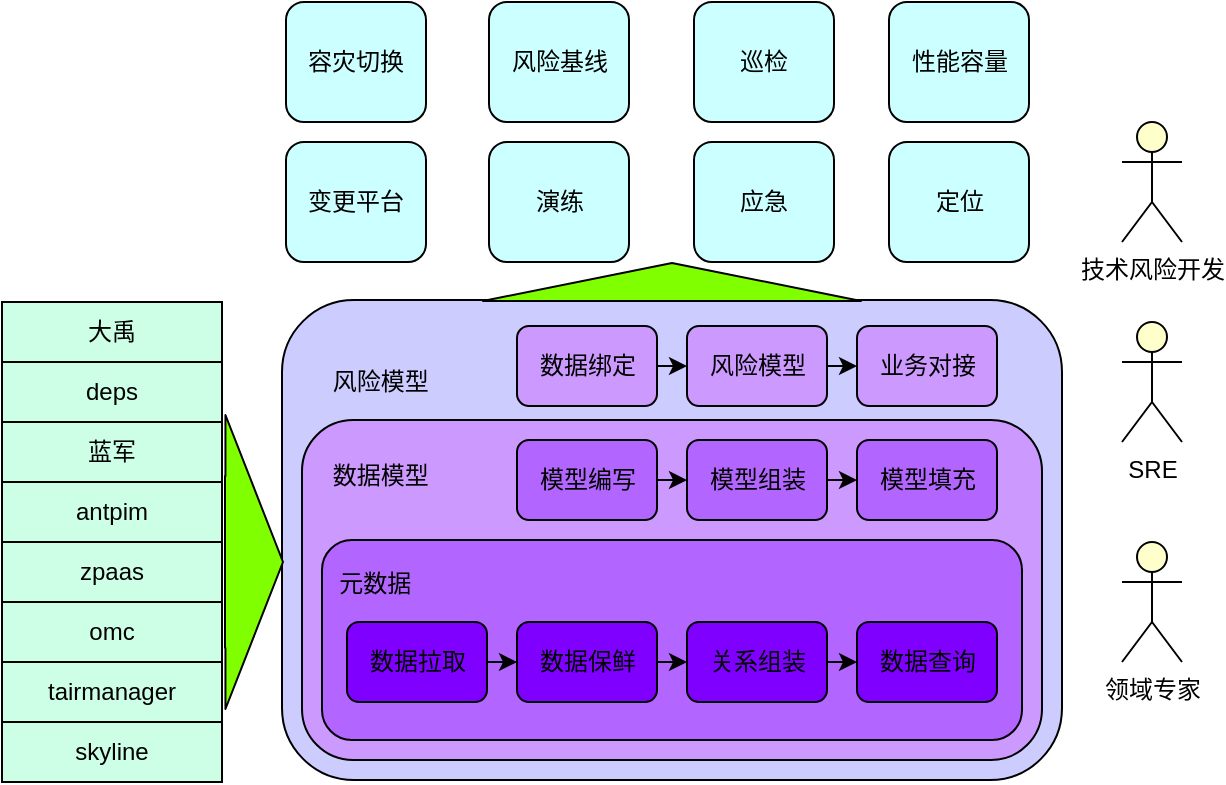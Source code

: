 <mxfile version="12.2.7" type="github" pages="1">
  <diagram id="Gi4XIIo64hKZGPLNM7iN" name="Page-1">
    <mxGraphModel dx="969" dy="740" grid="1" gridSize="10" guides="1" tooltips="1" connect="1" arrows="1" fold="1" page="1" pageScale="1" pageWidth="827" pageHeight="1169" math="0" shadow="0">
      <root>
        <mxCell id="0"/>
        <mxCell id="1" parent="0"/>
        <mxCell id="uvM5kie0KDkV7c-IntWh-2" value="&amp;nbsp; &amp;nbsp; &amp;nbsp; &amp;nbsp;风险模型&lt;br&gt;&lt;br&gt;&lt;br&gt;&lt;br&gt;&lt;br&gt;&lt;br&gt;&lt;br&gt;&lt;br&gt;&lt;br&gt;&lt;br&gt;&lt;br&gt;&lt;br&gt;" style="rounded=1;whiteSpace=wrap;html=1;align=left;fillColor=#CCCCFF;" parent="1" vertex="1">
          <mxGeometry x="160" y="404" width="390" height="240" as="geometry"/>
        </mxCell>
        <mxCell id="uvM5kie0KDkV7c-IntWh-3" value="变更平台" style="rounded=1;whiteSpace=wrap;html=1;fillColor=#CCFFFF;" parent="1" vertex="1">
          <mxGeometry x="162" y="325" width="70" height="60" as="geometry"/>
        </mxCell>
        <mxCell id="uvM5kie0KDkV7c-IntWh-4" value="定位" style="rounded=1;whiteSpace=wrap;html=1;fillColor=#CCFFFF;" parent="1" vertex="1">
          <mxGeometry x="463.5" y="325" width="70" height="60" as="geometry"/>
        </mxCell>
        <mxCell id="uvM5kie0KDkV7c-IntWh-5" value="巡检" style="rounded=1;whiteSpace=wrap;html=1;fillColor=#CCFFFF;" parent="1" vertex="1">
          <mxGeometry x="366" y="255" width="70" height="60" as="geometry"/>
        </mxCell>
        <mxCell id="uvM5kie0KDkV7c-IntWh-6" value="风险基线" style="rounded=1;whiteSpace=wrap;html=1;fillColor=#CCFFFF;" parent="1" vertex="1">
          <mxGeometry x="263.5" y="255" width="70" height="60" as="geometry"/>
        </mxCell>
        <mxCell id="uvM5kie0KDkV7c-IntWh-7" value="&amp;nbsp; &amp;nbsp; 数据模型&lt;br&gt;&amp;nbsp; &amp;nbsp;&amp;nbsp;&lt;br&gt;&lt;br&gt;&lt;br&gt;&lt;br&gt;&lt;br&gt;&lt;br&gt;&lt;br&gt;&lt;br&gt;" style="rounded=1;whiteSpace=wrap;html=1;align=left;fillColor=#CC99FF;" parent="1" vertex="1">
          <mxGeometry x="170" y="464" width="370" height="170" as="geometry"/>
        </mxCell>
        <mxCell id="uvM5kie0KDkV7c-IntWh-8" value="&amp;nbsp; 元数据&lt;br&gt;&lt;br&gt;&lt;br&gt;&lt;br&gt;&lt;br&gt;" style="rounded=1;whiteSpace=wrap;html=1;align=left;fillColor=#B266FF;" parent="1" vertex="1">
          <mxGeometry x="180" y="524" width="350" height="100" as="geometry"/>
        </mxCell>
        <mxCell id="uvM5kie0KDkV7c-IntWh-9" value="大禹" style="rounded=0;whiteSpace=wrap;html=1;fillColor=#CCFFE6;" parent="1" vertex="1">
          <mxGeometry x="20" y="405" width="110" height="30" as="geometry"/>
        </mxCell>
        <mxCell id="uvM5kie0KDkV7c-IntWh-10" value="deps" style="rounded=0;whiteSpace=wrap;html=1;fillColor=#CCFFE6;" parent="1" vertex="1">
          <mxGeometry x="20" y="435" width="110" height="30" as="geometry"/>
        </mxCell>
        <mxCell id="uvM5kie0KDkV7c-IntWh-11" value="蓝军" style="rounded=0;whiteSpace=wrap;html=1;fillColor=#CCFFE6;" parent="1" vertex="1">
          <mxGeometry x="20" y="465" width="110" height="30" as="geometry"/>
        </mxCell>
        <mxCell id="uvM5kie0KDkV7c-IntWh-12" value="antpim" style="rounded=0;whiteSpace=wrap;html=1;fillColor=#CCFFE6;" parent="1" vertex="1">
          <mxGeometry x="20" y="495" width="110" height="30" as="geometry"/>
        </mxCell>
        <mxCell id="uvM5kie0KDkV7c-IntWh-13" value="zpaas" style="rounded=0;whiteSpace=wrap;html=1;fillColor=#CCFFE6;" parent="1" vertex="1">
          <mxGeometry x="20" y="525" width="110" height="30" as="geometry"/>
        </mxCell>
        <mxCell id="uvM5kie0KDkV7c-IntWh-14" value="omc" style="rounded=0;whiteSpace=wrap;html=1;fillColor=#CCFFE6;" parent="1" vertex="1">
          <mxGeometry x="20" y="555" width="110" height="30" as="geometry"/>
        </mxCell>
        <mxCell id="uvM5kie0KDkV7c-IntWh-15" value="tairmanager" style="rounded=0;whiteSpace=wrap;html=1;fillColor=#CCFFE6;" parent="1" vertex="1">
          <mxGeometry x="20" y="585" width="110" height="30" as="geometry"/>
        </mxCell>
        <mxCell id="uvM5kie0KDkV7c-IntWh-16" value="skyline" style="rounded=0;whiteSpace=wrap;html=1;fillColor=#CCFFE6;" parent="1" vertex="1">
          <mxGeometry x="20" y="615" width="110" height="30" as="geometry"/>
        </mxCell>
        <mxCell id="uvM5kie0KDkV7c-IntWh-19" value="技术风险开发" style="shape=umlActor;verticalLabelPosition=bottom;labelBackgroundColor=#ffffff;verticalAlign=top;html=1;outlineConnect=0;fillColor=#FFFFCC;" parent="1" vertex="1">
          <mxGeometry x="580" y="315" width="30" height="60" as="geometry"/>
        </mxCell>
        <mxCell id="uvM5kie0KDkV7c-IntWh-20" value="SRE" style="shape=umlActor;verticalLabelPosition=bottom;labelBackgroundColor=#ffffff;verticalAlign=top;html=1;outlineConnect=0;fillColor=#FFFFCC;" parent="1" vertex="1">
          <mxGeometry x="580" y="415" width="30" height="60" as="geometry"/>
        </mxCell>
        <mxCell id="uvM5kie0KDkV7c-IntWh-21" value="领域专家" style="shape=umlActor;verticalLabelPosition=bottom;labelBackgroundColor=#ffffff;verticalAlign=top;html=1;outlineConnect=0;fillColor=#FFFFCC;" parent="1" vertex="1">
          <mxGeometry x="580" y="525" width="30" height="60" as="geometry"/>
        </mxCell>
        <mxCell id="uvM5kie0KDkV7c-IntWh-26" value="容灾切换" style="rounded=1;whiteSpace=wrap;html=1;fillColor=#CCFFFF;" parent="1" vertex="1">
          <mxGeometry x="162" y="255" width="70" height="60" as="geometry"/>
        </mxCell>
        <mxCell id="uvM5kie0KDkV7c-IntWh-27" value="性能容量" style="rounded=1;whiteSpace=wrap;html=1;fillColor=#CCFFFF;" parent="1" vertex="1">
          <mxGeometry x="463.5" y="255" width="70" height="60" as="geometry"/>
        </mxCell>
        <mxCell id="uvM5kie0KDkV7c-IntWh-28" value="应急" style="rounded=1;whiteSpace=wrap;html=1;fillColor=#CCFFFF;" parent="1" vertex="1">
          <mxGeometry x="366" y="325" width="70" height="60" as="geometry"/>
        </mxCell>
        <mxCell id="uvM5kie0KDkV7c-IntWh-29" value="演练" style="rounded=1;whiteSpace=wrap;html=1;fillColor=#CCFFFF;" parent="1" vertex="1">
          <mxGeometry x="263.5" y="325" width="70" height="60" as="geometry"/>
        </mxCell>
        <mxCell id="uvM5kie0KDkV7c-IntWh-30" value="" style="shape=flexArrow;endArrow=classic;html=1;endWidth=60;endSize=9.26;width=86;fillColor=#80FF00;" parent="1" edge="1">
          <mxGeometry width="50" height="50" relative="1" as="geometry">
            <mxPoint x="131" y="535" as="sourcePoint"/>
            <mxPoint x="161" y="535" as="targetPoint"/>
          </mxGeometry>
        </mxCell>
        <mxCell id="uvM5kie0KDkV7c-IntWh-33" value="" style="shape=flexArrow;endArrow=classic;html=1;endWidth=102;endSize=6;width=86;fillColor=#80FF00;" parent="1" edge="1">
          <mxGeometry width="50" height="50" relative="1" as="geometry">
            <mxPoint x="355" y="405" as="sourcePoint"/>
            <mxPoint x="355" y="385" as="targetPoint"/>
          </mxGeometry>
        </mxCell>
        <mxCell id="uvM5kie0KDkV7c-IntWh-40" style="edgeStyle=orthogonalEdgeStyle;rounded=0;orthogonalLoop=1;jettySize=auto;html=1;exitX=1;exitY=0.5;exitDx=0;exitDy=0;entryX=0;entryY=0.5;entryDx=0;entryDy=0;fillColor=#80FF00;" parent="1" source="uvM5kie0KDkV7c-IntWh-36" target="uvM5kie0KDkV7c-IntWh-37" edge="1">
          <mxGeometry relative="1" as="geometry"/>
        </mxCell>
        <mxCell id="uvM5kie0KDkV7c-IntWh-36" value="数据拉取" style="rounded=1;whiteSpace=wrap;html=1;fillColor=#7F00FF;" parent="1" vertex="1">
          <mxGeometry x="192.5" y="565" width="70" height="40" as="geometry"/>
        </mxCell>
        <mxCell id="uvM5kie0KDkV7c-IntWh-41" style="edgeStyle=orthogonalEdgeStyle;rounded=0;orthogonalLoop=1;jettySize=auto;html=1;exitX=1;exitY=0.5;exitDx=0;exitDy=0;entryX=0;entryY=0.5;entryDx=0;entryDy=0;fillColor=#80FF00;" parent="1" source="uvM5kie0KDkV7c-IntWh-37" target="uvM5kie0KDkV7c-IntWh-38" edge="1">
          <mxGeometry relative="1" as="geometry"/>
        </mxCell>
        <mxCell id="uvM5kie0KDkV7c-IntWh-37" value="数据保鲜" style="rounded=1;whiteSpace=wrap;html=1;fillColor=#7F00FF;" parent="1" vertex="1">
          <mxGeometry x="277.5" y="565" width="70" height="40" as="geometry"/>
        </mxCell>
        <mxCell id="uvM5kie0KDkV7c-IntWh-42" style="edgeStyle=orthogonalEdgeStyle;rounded=0;orthogonalLoop=1;jettySize=auto;html=1;exitX=1;exitY=0.5;exitDx=0;exitDy=0;entryX=0;entryY=0.5;entryDx=0;entryDy=0;fillColor=#80FF00;" parent="1" source="uvM5kie0KDkV7c-IntWh-38" target="uvM5kie0KDkV7c-IntWh-39" edge="1">
          <mxGeometry relative="1" as="geometry"/>
        </mxCell>
        <mxCell id="uvM5kie0KDkV7c-IntWh-38" value="关系组装" style="rounded=1;whiteSpace=wrap;html=1;fillColor=#7F00FF;" parent="1" vertex="1">
          <mxGeometry x="362.5" y="565" width="70" height="40" as="geometry"/>
        </mxCell>
        <mxCell id="uvM5kie0KDkV7c-IntWh-39" value="数据查询" style="rounded=1;whiteSpace=wrap;html=1;fillColor=#7F00FF;" parent="1" vertex="1">
          <mxGeometry x="447.5" y="565" width="70" height="40" as="geometry"/>
        </mxCell>
        <mxCell id="uvM5kie0KDkV7c-IntWh-44" value="模型填充" style="rounded=1;whiteSpace=wrap;html=1;fillColor=#B266FF;" parent="1" vertex="1">
          <mxGeometry x="447.5" y="474" width="70" height="40" as="geometry"/>
        </mxCell>
        <mxCell id="uvM5kie0KDkV7c-IntWh-47" style="edgeStyle=orthogonalEdgeStyle;rounded=0;orthogonalLoop=1;jettySize=auto;html=1;exitX=1;exitY=0.5;exitDx=0;exitDy=0;entryX=0;entryY=0.5;entryDx=0;entryDy=0;fillColor=#80FF00;" parent="1" source="uvM5kie0KDkV7c-IntWh-45" target="uvM5kie0KDkV7c-IntWh-46" edge="1">
          <mxGeometry relative="1" as="geometry"/>
        </mxCell>
        <mxCell id="uvM5kie0KDkV7c-IntWh-45" value="模型编写" style="rounded=1;whiteSpace=wrap;html=1;fillColor=#B266FF;" parent="1" vertex="1">
          <mxGeometry x="277.5" y="474" width="70" height="40" as="geometry"/>
        </mxCell>
        <mxCell id="uvM5kie0KDkV7c-IntWh-49" style="edgeStyle=orthogonalEdgeStyle;rounded=0;orthogonalLoop=1;jettySize=auto;html=1;exitX=1;exitY=0.5;exitDx=0;exitDy=0;entryX=0;entryY=0.5;entryDx=0;entryDy=0;fillColor=#80FF00;" parent="1" source="uvM5kie0KDkV7c-IntWh-46" target="uvM5kie0KDkV7c-IntWh-44" edge="1">
          <mxGeometry relative="1" as="geometry"/>
        </mxCell>
        <mxCell id="uvM5kie0KDkV7c-IntWh-46" value="模型组装" style="rounded=1;whiteSpace=wrap;html=1;fillColor=#B266FF;" parent="1" vertex="1">
          <mxGeometry x="362.5" y="474" width="70" height="40" as="geometry"/>
        </mxCell>
        <mxCell id="uvM5kie0KDkV7c-IntWh-52" style="edgeStyle=orthogonalEdgeStyle;rounded=0;orthogonalLoop=1;jettySize=auto;html=1;exitX=1;exitY=0.5;exitDx=0;exitDy=0;entryX=0;entryY=0.5;entryDx=0;entryDy=0;fillColor=#CC99FF;" parent="1" source="uvM5kie0KDkV7c-IntWh-53" target="uvM5kie0KDkV7c-IntWh-55" edge="1">
          <mxGeometry relative="1" as="geometry"/>
        </mxCell>
        <mxCell id="uvM5kie0KDkV7c-IntWh-53" value="数据绑定" style="rounded=1;whiteSpace=wrap;html=1;fillColor=#CC99FF;" parent="1" vertex="1">
          <mxGeometry x="277.5" y="417" width="70" height="40" as="geometry"/>
        </mxCell>
        <mxCell id="uvM5kie0KDkV7c-IntWh-54" style="edgeStyle=orthogonalEdgeStyle;rounded=0;orthogonalLoop=1;jettySize=auto;html=1;exitX=1;exitY=0.5;exitDx=0;exitDy=0;entryX=0;entryY=0.5;entryDx=0;entryDy=0;fillColor=#CC99FF;" parent="1" source="uvM5kie0KDkV7c-IntWh-55" target="uvM5kie0KDkV7c-IntWh-56" edge="1">
          <mxGeometry relative="1" as="geometry"/>
        </mxCell>
        <mxCell id="uvM5kie0KDkV7c-IntWh-55" value="风险模型" style="rounded=1;whiteSpace=wrap;html=1;fillColor=#CC99FF;" parent="1" vertex="1">
          <mxGeometry x="362.5" y="417" width="70" height="40" as="geometry"/>
        </mxCell>
        <mxCell id="uvM5kie0KDkV7c-IntWh-56" value="业务对接" style="rounded=1;whiteSpace=wrap;html=1;fillColor=#CC99FF;" parent="1" vertex="1">
          <mxGeometry x="447.5" y="417" width="70" height="40" as="geometry"/>
        </mxCell>
      </root>
    </mxGraphModel>
  </diagram>
</mxfile>
